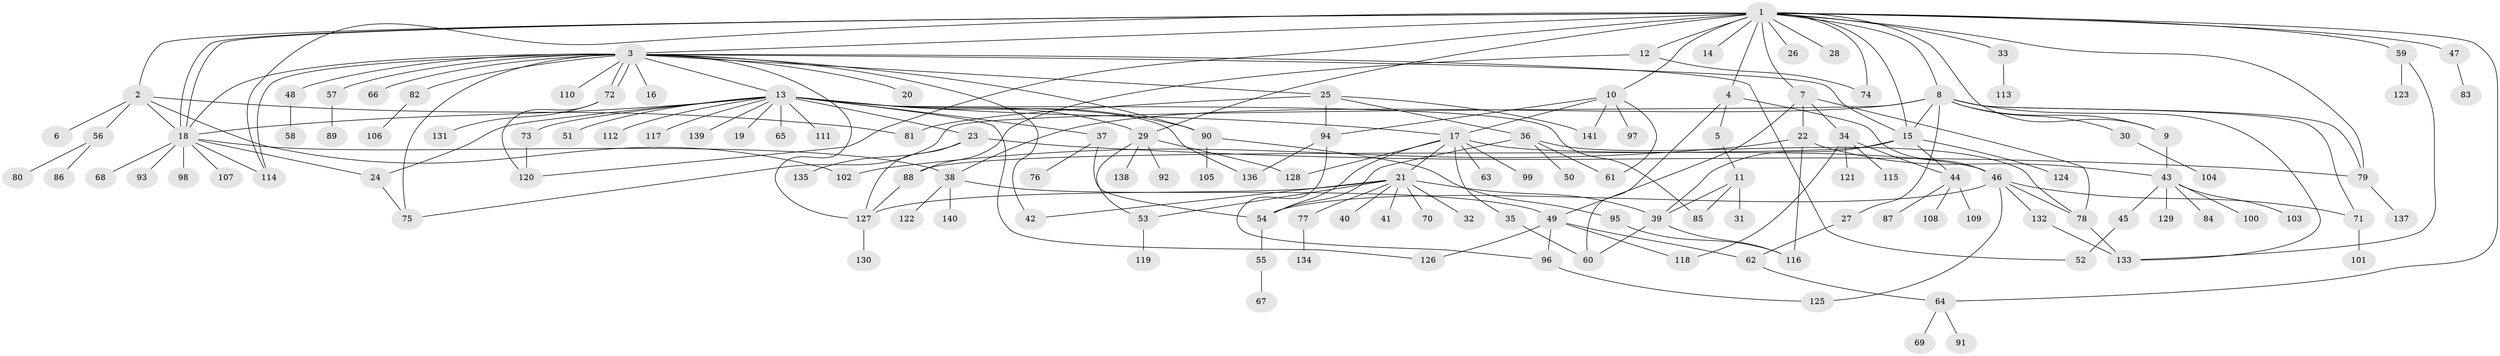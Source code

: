 // Generated by graph-tools (version 1.1) at 2025/49/03/09/25 03:49:48]
// undirected, 141 vertices, 202 edges
graph export_dot {
graph [start="1"]
  node [color=gray90,style=filled];
  1;
  2;
  3;
  4;
  5;
  6;
  7;
  8;
  9;
  10;
  11;
  12;
  13;
  14;
  15;
  16;
  17;
  18;
  19;
  20;
  21;
  22;
  23;
  24;
  25;
  26;
  27;
  28;
  29;
  30;
  31;
  32;
  33;
  34;
  35;
  36;
  37;
  38;
  39;
  40;
  41;
  42;
  43;
  44;
  45;
  46;
  47;
  48;
  49;
  50;
  51;
  52;
  53;
  54;
  55;
  56;
  57;
  58;
  59;
  60;
  61;
  62;
  63;
  64;
  65;
  66;
  67;
  68;
  69;
  70;
  71;
  72;
  73;
  74;
  75;
  76;
  77;
  78;
  79;
  80;
  81;
  82;
  83;
  84;
  85;
  86;
  87;
  88;
  89;
  90;
  91;
  92;
  93;
  94;
  95;
  96;
  97;
  98;
  99;
  100;
  101;
  102;
  103;
  104;
  105;
  106;
  107;
  108;
  109;
  110;
  111;
  112;
  113;
  114;
  115;
  116;
  117;
  118;
  119;
  120;
  121;
  122;
  123;
  124;
  125;
  126;
  127;
  128;
  129;
  130;
  131;
  132;
  133;
  134;
  135;
  136;
  137;
  138;
  139;
  140;
  141;
  1 -- 2;
  1 -- 3;
  1 -- 4;
  1 -- 7;
  1 -- 8;
  1 -- 9;
  1 -- 10;
  1 -- 12;
  1 -- 14;
  1 -- 15;
  1 -- 18;
  1 -- 18;
  1 -- 26;
  1 -- 28;
  1 -- 29;
  1 -- 33;
  1 -- 47;
  1 -- 59;
  1 -- 64;
  1 -- 74;
  1 -- 79;
  1 -- 114;
  1 -- 120;
  2 -- 6;
  2 -- 18;
  2 -- 56;
  2 -- 81;
  2 -- 102;
  3 -- 13;
  3 -- 15;
  3 -- 16;
  3 -- 18;
  3 -- 20;
  3 -- 25;
  3 -- 42;
  3 -- 48;
  3 -- 52;
  3 -- 57;
  3 -- 66;
  3 -- 72;
  3 -- 72;
  3 -- 75;
  3 -- 82;
  3 -- 90;
  3 -- 110;
  3 -- 114;
  3 -- 127;
  4 -- 5;
  4 -- 46;
  4 -- 60;
  5 -- 11;
  7 -- 22;
  7 -- 34;
  7 -- 49;
  7 -- 78;
  8 -- 9;
  8 -- 15;
  8 -- 27;
  8 -- 30;
  8 -- 38;
  8 -- 71;
  8 -- 75;
  8 -- 79;
  8 -- 133;
  9 -- 43;
  10 -- 17;
  10 -- 61;
  10 -- 94;
  10 -- 97;
  10 -- 141;
  11 -- 31;
  11 -- 39;
  11 -- 85;
  12 -- 74;
  12 -- 88;
  13 -- 17;
  13 -- 18;
  13 -- 19;
  13 -- 23;
  13 -- 24;
  13 -- 29;
  13 -- 37;
  13 -- 51;
  13 -- 65;
  13 -- 73;
  13 -- 85;
  13 -- 90;
  13 -- 111;
  13 -- 112;
  13 -- 117;
  13 -- 126;
  13 -- 136;
  13 -- 139;
  15 -- 39;
  15 -- 44;
  15 -- 88;
  15 -- 124;
  17 -- 21;
  17 -- 35;
  17 -- 46;
  17 -- 54;
  17 -- 63;
  17 -- 99;
  17 -- 128;
  18 -- 24;
  18 -- 38;
  18 -- 68;
  18 -- 93;
  18 -- 98;
  18 -- 107;
  18 -- 114;
  21 -- 32;
  21 -- 39;
  21 -- 40;
  21 -- 41;
  21 -- 42;
  21 -- 53;
  21 -- 70;
  21 -- 77;
  21 -- 127;
  22 -- 43;
  22 -- 102;
  22 -- 116;
  23 -- 79;
  23 -- 127;
  23 -- 135;
  24 -- 75;
  25 -- 36;
  25 -- 81;
  25 -- 94;
  25 -- 141;
  27 -- 62;
  29 -- 53;
  29 -- 92;
  29 -- 128;
  29 -- 138;
  30 -- 104;
  33 -- 113;
  34 -- 44;
  34 -- 115;
  34 -- 118;
  34 -- 121;
  35 -- 60;
  36 -- 50;
  36 -- 54;
  36 -- 61;
  36 -- 78;
  37 -- 54;
  37 -- 76;
  38 -- 49;
  38 -- 122;
  38 -- 140;
  39 -- 60;
  39 -- 116;
  43 -- 45;
  43 -- 84;
  43 -- 100;
  43 -- 103;
  43 -- 129;
  44 -- 87;
  44 -- 108;
  44 -- 109;
  45 -- 52;
  46 -- 54;
  46 -- 71;
  46 -- 78;
  46 -- 125;
  46 -- 132;
  47 -- 83;
  48 -- 58;
  49 -- 62;
  49 -- 96;
  49 -- 118;
  49 -- 126;
  53 -- 119;
  54 -- 55;
  55 -- 67;
  56 -- 80;
  56 -- 86;
  57 -- 89;
  59 -- 123;
  59 -- 133;
  62 -- 64;
  64 -- 69;
  64 -- 91;
  71 -- 101;
  72 -- 120;
  72 -- 131;
  73 -- 120;
  77 -- 134;
  78 -- 133;
  79 -- 137;
  82 -- 106;
  88 -- 127;
  90 -- 95;
  90 -- 105;
  94 -- 96;
  94 -- 136;
  95 -- 116;
  96 -- 125;
  127 -- 130;
  132 -- 133;
}
